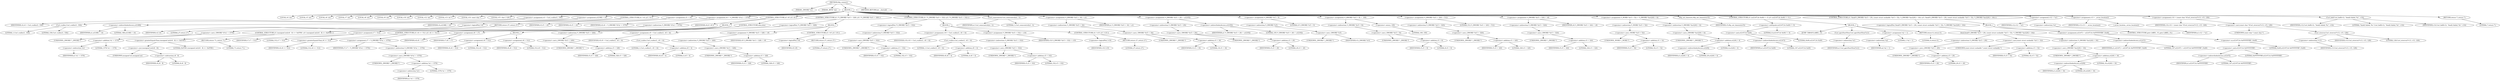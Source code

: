 digraph tftp_connect {  
"1000112" [label = "(METHOD,tftp_connect)" ]
"1000113" [label = "(PARAM,_DWORD *a1)" ]
"1000114" [label = "(PARAM,_BYTE *a2)" ]
"1000115" [label = "(BLOCK,,)" ]
"1000116" [label = "(LOCAL,v4: int)" ]
"1000117" [label = "(LOCAL,v5: int)" ]
"1000118" [label = "(LOCAL,v6: int)" ]
"1000119" [label = "(LOCAL,v7: int)" ]
"1000120" [label = "(LOCAL,v8: int)" ]
"1000121" [label = "(LOCAL,v9: int)" ]
"1000122" [label = "(LOCAL,v10: int)" ]
"1000123" [label = "(LOCAL,v12: int)" ]
"1000124" [label = "(LOCAL,v13: int *)" ]
"1000125" [label = "(LOCAL,v14: const char *)" ]
"1000126" [label = "(LOCAL,v15: char [ 128 ])" ]
"1000127" [label = "(<operator>.assignment,v4 = Curl_ccalloc(1, 336))" ]
"1000128" [label = "(IDENTIFIER,v4,v4 = Curl_ccalloc(1, 336))" ]
"1000129" [label = "(Curl_ccalloc,Curl_ccalloc(1, 336))" ]
"1000130" [label = "(LITERAL,1,Curl_ccalloc(1, 336))" ]
"1000131" [label = "(LITERAL,336,Curl_ccalloc(1, 336))" ]
"1000132" [label = "(<operator>.assignment,a1[188] = v4)" ]
"1000133" [label = "(<operator>.indirectIndexAccess,a1[188])" ]
"1000134" [label = "(IDENTIFIER,a1,a1[188] = v4)" ]
"1000135" [label = "(LITERAL,188,a1[188] = v4)" ]
"1000136" [label = "(IDENTIFIER,v4,a1[188] = v4)" ]
"1000137" [label = "(CONTROL_STRUCTURE,if ( !v4 ),if ( !v4 ))" ]
"1000138" [label = "(<operator>.logicalNot,!v4)" ]
"1000139" [label = "(IDENTIFIER,v4,!v4)" ]
"1000140" [label = "(RETURN,return 27;,return 27;)" ]
"1000141" [label = "(LITERAL,27,return 27;)" ]
"1000142" [label = "(<operator>.assignment,v5 = v4)" ]
"1000143" [label = "(IDENTIFIER,v5,v5 = v4)" ]
"1000144" [label = "(IDENTIFIER,v4,v5 = v4)" ]
"1000145" [label = "(<operator>.assignment,v6 = *(_DWORD *)(*a1 + 1576))" ]
"1000146" [label = "(IDENTIFIER,v6,v6 = *(_DWORD *)(*a1 + 1576))" ]
"1000147" [label = "(<operator>.indirection,*(_DWORD *)(*a1 + 1576))" ]
"1000148" [label = "(<operator>.cast,(_DWORD *)(*a1 + 1576))" ]
"1000149" [label = "(UNKNOWN,_DWORD *,_DWORD *)" ]
"1000150" [label = "(<operator>.addition,*a1 + 1576)" ]
"1000151" [label = "(<operator>.indirection,*a1)" ]
"1000152" [label = "(IDENTIFIER,a1,*a1 + 1576)" ]
"1000153" [label = "(LITERAL,1576,*a1 + 1576)" ]
"1000154" [label = "(CONTROL_STRUCTURE,if ( v6 ),if ( v6 ))" ]
"1000155" [label = "(IDENTIFIER,v6,if ( v6 ))" ]
"1000156" [label = "(BLOCK,,)" ]
"1000157" [label = "(CONTROL_STRUCTURE,if ( (unsigned int)(v6 - 8) >= 0xFFB1 ),if ( (unsigned int)(v6 - 8) >= 0xFFB1 ))" ]
"1000158" [label = "(<operator>.greaterEqualsThan,(unsigned int)(v6 - 8) >= 0xFFB1)" ]
"1000159" [label = "(<operator>.cast,(unsigned int)(v6 - 8))" ]
"1000160" [label = "(UNKNOWN,unsigned int,unsigned int)" ]
"1000161" [label = "(<operator>.subtraction,v6 - 8)" ]
"1000162" [label = "(IDENTIFIER,v6,v6 - 8)" ]
"1000163" [label = "(LITERAL,8,v6 - 8)" ]
"1000164" [label = "(LITERAL,0xFFB1,(unsigned int)(v6 - 8) >= 0xFFB1)" ]
"1000165" [label = "(RETURN,return 71;,return 71;)" ]
"1000166" [label = "(LITERAL,71,return 71;)" ]
"1000167" [label = "(<operator>.assignment,v7 = 512)" ]
"1000168" [label = "(IDENTIFIER,v7,v7 = 512)" ]
"1000169" [label = "(LITERAL,512,v7 = 512)" ]
"1000170" [label = "(CONTROL_STRUCTURE,if ( v6 >= 512 ),if ( v6 >= 512 ))" ]
"1000171" [label = "(<operator>.greaterEqualsThan,v6 >= 512)" ]
"1000172" [label = "(IDENTIFIER,v6,v6 >= 512)" ]
"1000173" [label = "(LITERAL,512,v6 >= 512)" ]
"1000174" [label = "(<operator>.assignment,v7 = *(_DWORD *)(*a1 + 1576))" ]
"1000175" [label = "(IDENTIFIER,v7,v7 = *(_DWORD *)(*a1 + 1576))" ]
"1000176" [label = "(<operator>.indirection,*(_DWORD *)(*a1 + 1576))" ]
"1000177" [label = "(<operator>.cast,(_DWORD *)(*a1 + 1576))" ]
"1000178" [label = "(UNKNOWN,_DWORD *,_DWORD *)" ]
"1000179" [label = "(<operator>.addition,*a1 + 1576)" ]
"1000180" [label = "(<operator>.indirection,*a1)" ]
"1000181" [label = "(IDENTIFIER,a1,*a1 + 1576)" ]
"1000182" [label = "(LITERAL,1576,*a1 + 1576)" ]
"1000183" [label = "(<operator>.assignment,v8 = v7)" ]
"1000184" [label = "(IDENTIFIER,v8,v8 = v7)" ]
"1000185" [label = "(IDENTIFIER,v7,v8 = v7)" ]
"1000186" [label = "(CONTROL_STRUCTURE,else,else)" ]
"1000187" [label = "(BLOCK,,)" ]
"1000188" [label = "(<operator>.assignment,v6 = 512)" ]
"1000189" [label = "(IDENTIFIER,v6,v6 = 512)" ]
"1000190" [label = "(LITERAL,512,v6 = 512)" ]
"1000191" [label = "(<operator>.assignment,v8 = 512)" ]
"1000192" [label = "(IDENTIFIER,v8,v8 = 512)" ]
"1000193" [label = "(LITERAL,512,v8 = 512)" ]
"1000194" [label = "(CONTROL_STRUCTURE,if ( !*(_DWORD *)(v5 + 328) ),if ( !*(_DWORD *)(v5 + 328) ))" ]
"1000195" [label = "(<operator>.logicalNot,!*(_DWORD *)(v5 + 328))" ]
"1000196" [label = "(<operator>.indirection,*(_DWORD *)(v5 + 328))" ]
"1000197" [label = "(<operator>.cast,(_DWORD *)(v5 + 328))" ]
"1000198" [label = "(UNKNOWN,_DWORD *,_DWORD *)" ]
"1000199" [label = "(<operator>.addition,v5 + 328)" ]
"1000200" [label = "(IDENTIFIER,v5,v5 + 328)" ]
"1000201" [label = "(LITERAL,328,v5 + 328)" ]
"1000202" [label = "(BLOCK,,)" ]
"1000203" [label = "(<operator>.assignment,v9 = Curl_ccalloc(1, v8 + 4))" ]
"1000204" [label = "(IDENTIFIER,v9,v9 = Curl_ccalloc(1, v8 + 4))" ]
"1000205" [label = "(Curl_ccalloc,Curl_ccalloc(1, v8 + 4))" ]
"1000206" [label = "(LITERAL,1,Curl_ccalloc(1, v8 + 4))" ]
"1000207" [label = "(<operator>.addition,v8 + 4)" ]
"1000208" [label = "(IDENTIFIER,v8,v8 + 4)" ]
"1000209" [label = "(LITERAL,4,v8 + 4)" ]
"1000210" [label = "(<operator>.assignment,*(_DWORD *)(v5 + 328) = v9)" ]
"1000211" [label = "(<operator>.indirection,*(_DWORD *)(v5 + 328))" ]
"1000212" [label = "(<operator>.cast,(_DWORD *)(v5 + 328))" ]
"1000213" [label = "(UNKNOWN,_DWORD *,_DWORD *)" ]
"1000214" [label = "(<operator>.addition,v5 + 328)" ]
"1000215" [label = "(IDENTIFIER,v5,v5 + 328)" ]
"1000216" [label = "(LITERAL,328,v5 + 328)" ]
"1000217" [label = "(IDENTIFIER,v9,*(_DWORD *)(v5 + 328) = v9)" ]
"1000218" [label = "(CONTROL_STRUCTURE,if ( !v9 ),if ( !v9 ))" ]
"1000219" [label = "(<operator>.logicalNot,!v9)" ]
"1000220" [label = "(IDENTIFIER,v9,!v9)" ]
"1000221" [label = "(RETURN,return 27;,return 27;)" ]
"1000222" [label = "(LITERAL,27,return 27;)" ]
"1000223" [label = "(CONTROL_STRUCTURE,if ( !*(_DWORD *)(v5 + 332) ),if ( !*(_DWORD *)(v5 + 332) ))" ]
"1000224" [label = "(<operator>.logicalNot,!*(_DWORD *)(v5 + 332))" ]
"1000225" [label = "(<operator>.indirection,*(_DWORD *)(v5 + 332))" ]
"1000226" [label = "(<operator>.cast,(_DWORD *)(v5 + 332))" ]
"1000227" [label = "(UNKNOWN,_DWORD *,_DWORD *)" ]
"1000228" [label = "(<operator>.addition,v5 + 332)" ]
"1000229" [label = "(IDENTIFIER,v5,v5 + 332)" ]
"1000230" [label = "(LITERAL,332,v5 + 332)" ]
"1000231" [label = "(BLOCK,,)" ]
"1000232" [label = "(<operator>.assignment,v10 = Curl_ccalloc(1, v8 + 4))" ]
"1000233" [label = "(IDENTIFIER,v10,v10 = Curl_ccalloc(1, v8 + 4))" ]
"1000234" [label = "(Curl_ccalloc,Curl_ccalloc(1, v8 + 4))" ]
"1000235" [label = "(LITERAL,1,Curl_ccalloc(1, v8 + 4))" ]
"1000236" [label = "(<operator>.addition,v8 + 4)" ]
"1000237" [label = "(IDENTIFIER,v8,v8 + 4)" ]
"1000238" [label = "(LITERAL,4,v8 + 4)" ]
"1000239" [label = "(<operator>.assignment,*(_DWORD *)(v5 + 332) = v10)" ]
"1000240" [label = "(<operator>.indirection,*(_DWORD *)(v5 + 332))" ]
"1000241" [label = "(<operator>.cast,(_DWORD *)(v5 + 332))" ]
"1000242" [label = "(UNKNOWN,_DWORD *,_DWORD *)" ]
"1000243" [label = "(<operator>.addition,v5 + 332)" ]
"1000244" [label = "(IDENTIFIER,v5,v5 + 332)" ]
"1000245" [label = "(LITERAL,332,v5 + 332)" ]
"1000246" [label = "(IDENTIFIER,v10,*(_DWORD *)(v5 + 332) = v10)" ]
"1000247" [label = "(CONTROL_STRUCTURE,if ( !v10 ),if ( !v10 ))" ]
"1000248" [label = "(<operator>.logicalNot,!v10)" ]
"1000249" [label = "(IDENTIFIER,v10,!v10)" ]
"1000250" [label = "(RETURN,return 27;,return 27;)" ]
"1000251" [label = "(LITERAL,27,return 27;)" ]
"1000252" [label = "(Curl_conncontrol,Curl_conncontrol(a1, 1))" ]
"1000253" [label = "(IDENTIFIER,a1,Curl_conncontrol(a1, 1))" ]
"1000254" [label = "(LITERAL,1,Curl_conncontrol(a1, 1))" ]
"1000255" [label = "(<operator>.assignment,*(_DWORD *)(v5 + 16) = a1)" ]
"1000256" [label = "(<operator>.indirection,*(_DWORD *)(v5 + 16))" ]
"1000257" [label = "(<operator>.cast,(_DWORD *)(v5 + 16))" ]
"1000258" [label = "(UNKNOWN,_DWORD *,_DWORD *)" ]
"1000259" [label = "(<operator>.addition,v5 + 16)" ]
"1000260" [label = "(IDENTIFIER,v5,v5 + 16)" ]
"1000261" [label = "(LITERAL,16,v5 + 16)" ]
"1000262" [label = "(IDENTIFIER,a1,*(_DWORD *)(v5 + 16) = a1)" ]
"1000263" [label = "(<operator>.assignment,*(_DWORD *)(v5 + 20) = a1[105])" ]
"1000264" [label = "(<operator>.indirection,*(_DWORD *)(v5 + 20))" ]
"1000265" [label = "(<operator>.cast,(_DWORD *)(v5 + 20))" ]
"1000266" [label = "(UNKNOWN,_DWORD *,_DWORD *)" ]
"1000267" [label = "(<operator>.addition,v5 + 20)" ]
"1000268" [label = "(IDENTIFIER,v5,v5 + 20)" ]
"1000269" [label = "(LITERAL,20,v5 + 20)" ]
"1000270" [label = "(<operator>.indirectIndexAccess,a1[105])" ]
"1000271" [label = "(IDENTIFIER,a1,*(_DWORD *)(v5 + 20) = a1[105])" ]
"1000272" [label = "(LITERAL,105,*(_DWORD *)(v5 + 20) = a1[105])" ]
"1000273" [label = "(<operator>.assignment,*(_DWORD *)v5 = 0)" ]
"1000274" [label = "(<operator>.indirection,*(_DWORD *)v5)" ]
"1000275" [label = "(<operator>.cast,(_DWORD *)v5)" ]
"1000276" [label = "(UNKNOWN,_DWORD *,_DWORD *)" ]
"1000277" [label = "(IDENTIFIER,v5,(_DWORD *)v5)" ]
"1000278" [label = "(LITERAL,0,*(_DWORD *)v5 = 0)" ]
"1000279" [label = "(<operator>.assignment,*(_DWORD *)(v5 + 8) = -100)" ]
"1000280" [label = "(<operator>.indirection,*(_DWORD *)(v5 + 8))" ]
"1000281" [label = "(<operator>.cast,(_DWORD *)(v5 + 8))" ]
"1000282" [label = "(UNKNOWN,_DWORD *,_DWORD *)" ]
"1000283" [label = "(<operator>.addition,v5 + 8)" ]
"1000284" [label = "(IDENTIFIER,v5,v5 + 8)" ]
"1000285" [label = "(LITERAL,8,v5 + 8)" ]
"1000286" [label = "(<operator>.minus,-100)" ]
"1000287" [label = "(LITERAL,100,-100)" ]
"1000288" [label = "(<operator>.assignment,*(_DWORD *)(v5 + 320) = 512)" ]
"1000289" [label = "(<operator>.indirection,*(_DWORD *)(v5 + 320))" ]
"1000290" [label = "(<operator>.cast,(_DWORD *)(v5 + 320))" ]
"1000291" [label = "(UNKNOWN,_DWORD *,_DWORD *)" ]
"1000292" [label = "(<operator>.addition,v5 + 320)" ]
"1000293" [label = "(IDENTIFIER,v5,v5 + 320)" ]
"1000294" [label = "(LITERAL,320,v5 + 320)" ]
"1000295" [label = "(LITERAL,512,*(_DWORD *)(v5 + 320) = 512)" ]
"1000296" [label = "(<operator>.assignment,*(_DWORD *)(v5 + 324) = v6)" ]
"1000297" [label = "(<operator>.indirection,*(_DWORD *)(v5 + 324))" ]
"1000298" [label = "(<operator>.cast,(_DWORD *)(v5 + 324))" ]
"1000299" [label = "(UNKNOWN,_DWORD *,_DWORD *)" ]
"1000300" [label = "(<operator>.addition,v5 + 324)" ]
"1000301" [label = "(IDENTIFIER,v5,v5 + 324)" ]
"1000302" [label = "(LITERAL,324,v5 + 324)" ]
"1000303" [label = "(IDENTIFIER,v6,*(_DWORD *)(v5 + 324) = v6)" ]
"1000304" [label = "(<operator>.assignment,*(_WORD *)(v5 + 52) = *(_DWORD *)(a1[20] + 4))" ]
"1000305" [label = "(<operator>.indirection,*(_WORD *)(v5 + 52))" ]
"1000306" [label = "(<operator>.cast,(_WORD *)(v5 + 52))" ]
"1000307" [label = "(UNKNOWN,_WORD *,_WORD *)" ]
"1000308" [label = "(<operator>.addition,v5 + 52)" ]
"1000309" [label = "(IDENTIFIER,v5,v5 + 52)" ]
"1000310" [label = "(LITERAL,52,v5 + 52)" ]
"1000311" [label = "(<operator>.indirection,*(_DWORD *)(a1[20] + 4))" ]
"1000312" [label = "(<operator>.cast,(_DWORD *)(a1[20] + 4))" ]
"1000313" [label = "(UNKNOWN,_DWORD *,_DWORD *)" ]
"1000314" [label = "(<operator>.addition,a1[20] + 4)" ]
"1000315" [label = "(<operator>.indirectIndexAccess,a1[20])" ]
"1000316" [label = "(IDENTIFIER,a1,a1[20] + 4)" ]
"1000317" [label = "(LITERAL,20,a1[20] + 4)" ]
"1000318" [label = "(LITERAL,4,a1[20] + 4)" ]
"1000319" [label = "(tftp_set_timeouts,tftp_set_timeouts(v5))" ]
"1000320" [label = "(IDENTIFIER,v5,tftp_set_timeouts(v5))" ]
"1000321" [label = "(CONTROL_STRUCTURE,if ( (a1[147] & 0x40) != 0 ),if ( (a1[147] & 0x40) != 0 ))" ]
"1000322" [label = "(<operator>.notEquals,(a1[147] & 0x40) != 0)" ]
"1000323" [label = "(<operator>.and,a1[147] & 0x40)" ]
"1000324" [label = "(<operator>.indirectIndexAccess,a1[147])" ]
"1000325" [label = "(IDENTIFIER,a1,a1[147] & 0x40)" ]
"1000326" [label = "(LITERAL,147,a1[147] & 0x40)" ]
"1000327" [label = "(LITERAL,0x40,a1[147] & 0x40)" ]
"1000328" [label = "(LITERAL,0,(a1[147] & 0x40) != 0)" ]
"1000329" [label = "(BLOCK,,)" ]
"1000330" [label = "(JUMP_TARGET,LABEL_15)" ]
"1000331" [label = "(Curl_pgrsStartNow,Curl_pgrsStartNow(*a1))" ]
"1000332" [label = "(<operator>.indirection,*a1)" ]
"1000333" [label = "(IDENTIFIER,a1,Curl_pgrsStartNow(*a1))" ]
"1000334" [label = "(<operator>.assignment,*a2 = 1)" ]
"1000335" [label = "(<operator>.indirection,*a2)" ]
"1000336" [label = "(IDENTIFIER,a2,*a2 = 1)" ]
"1000337" [label = "(LITERAL,1,*a2 = 1)" ]
"1000338" [label = "(RETURN,return 0;,return 0;)" ]
"1000339" [label = "(LITERAL,0,return 0;)" ]
"1000340" [label = "(CONTROL_STRUCTURE,if ( !bind(*(_DWORD *)(v5 + 20), (const struct sockaddr *)(v5 + 52), *(_DWORD *)(a1[20] + 16)) ),if ( !bind(*(_DWORD *)(v5 + 20), (const struct sockaddr *)(v5 + 52), *(_DWORD *)(a1[20] + 16)) ))" ]
"1000341" [label = "(<operator>.logicalNot,!bind(*(_DWORD *)(v5 + 20), (const struct sockaddr *)(v5 + 52), *(_DWORD *)(a1[20] + 16)))" ]
"1000342" [label = "(bind,bind(*(_DWORD *)(v5 + 20), (const struct sockaddr *)(v5 + 52), *(_DWORD *)(a1[20] + 16)))" ]
"1000343" [label = "(<operator>.indirection,*(_DWORD *)(v5 + 20))" ]
"1000344" [label = "(<operator>.cast,(_DWORD *)(v5 + 20))" ]
"1000345" [label = "(UNKNOWN,_DWORD *,_DWORD *)" ]
"1000346" [label = "(<operator>.addition,v5 + 20)" ]
"1000347" [label = "(IDENTIFIER,v5,v5 + 20)" ]
"1000348" [label = "(LITERAL,20,v5 + 20)" ]
"1000349" [label = "(<operator>.cast,(const struct sockaddr *)(v5 + 52))" ]
"1000350" [label = "(UNKNOWN,const struct sockaddr *,const struct sockaddr *)" ]
"1000351" [label = "(<operator>.addition,v5 + 52)" ]
"1000352" [label = "(IDENTIFIER,v5,v5 + 52)" ]
"1000353" [label = "(LITERAL,52,v5 + 52)" ]
"1000354" [label = "(<operator>.indirection,*(_DWORD *)(a1[20] + 16))" ]
"1000355" [label = "(<operator>.cast,(_DWORD *)(a1[20] + 16))" ]
"1000356" [label = "(UNKNOWN,_DWORD *,_DWORD *)" ]
"1000357" [label = "(<operator>.addition,a1[20] + 16)" ]
"1000358" [label = "(<operator>.indirectIndexAccess,a1[20])" ]
"1000359" [label = "(IDENTIFIER,a1,a1[20] + 16)" ]
"1000360" [label = "(LITERAL,20,a1[20] + 16)" ]
"1000361" [label = "(LITERAL,16,a1[20] + 16)" ]
"1000362" [label = "(BLOCK,,)" ]
"1000363" [label = "(<operator>.assignment,a1[147] = a1[147] & 0xFFFFFFBF | 0x40)" ]
"1000364" [label = "(<operator>.indirectIndexAccess,a1[147])" ]
"1000365" [label = "(IDENTIFIER,a1,a1[147] = a1[147] & 0xFFFFFFBF | 0x40)" ]
"1000366" [label = "(LITERAL,147,a1[147] = a1[147] & 0xFFFFFFBF | 0x40)" ]
"1000367" [label = "(<operator>.or,a1[147] & 0xFFFFFFBF | 0x40)" ]
"1000368" [label = "(<operator>.and,a1[147] & 0xFFFFFFBF)" ]
"1000369" [label = "(<operator>.indirectIndexAccess,a1[147])" ]
"1000370" [label = "(IDENTIFIER,a1,a1[147] & 0xFFFFFFBF)" ]
"1000371" [label = "(LITERAL,147,a1[147] & 0xFFFFFFBF)" ]
"1000372" [label = "(LITERAL,0xFFFFFFBF,a1[147] & 0xFFFFFFBF)" ]
"1000373" [label = "(LITERAL,0x40,a1[147] & 0xFFFFFFBF | 0x40)" ]
"1000374" [label = "(CONTROL_STRUCTURE,goto LABEL_15;,goto LABEL_15;)" ]
"1000375" [label = "(<operator>.assignment,v12 = *a1)" ]
"1000376" [label = "(IDENTIFIER,v12,v12 = *a1)" ]
"1000377" [label = "(<operator>.indirection,*a1)" ]
"1000378" [label = "(IDENTIFIER,a1,v12 = *a1)" ]
"1000379" [label = "(<operator>.assignment,v13 = _errno_location())" ]
"1000380" [label = "(IDENTIFIER,v13,v13 = _errno_location())" ]
"1000381" [label = "(_errno_location,_errno_location())" ]
"1000382" [label = "(<operator>.assignment,v14 = (const char *)Curl_strerror(*v13, v15, 128))" ]
"1000383" [label = "(IDENTIFIER,v14,v14 = (const char *)Curl_strerror(*v13, v15, 128))" ]
"1000384" [label = "(<operator>.cast,(const char *)Curl_strerror(*v13, v15, 128))" ]
"1000385" [label = "(UNKNOWN,const char *,const char *)" ]
"1000386" [label = "(Curl_strerror,Curl_strerror(*v13, v15, 128))" ]
"1000387" [label = "(<operator>.indirection,*v13)" ]
"1000388" [label = "(IDENTIFIER,v13,Curl_strerror(*v13, v15, 128))" ]
"1000389" [label = "(IDENTIFIER,v15,Curl_strerror(*v13, v15, 128))" ]
"1000390" [label = "(LITERAL,128,Curl_strerror(*v13, v15, 128))" ]
"1000391" [label = "(Curl_failf,Curl_failf(v12, \"bind() failed; %s\", v14))" ]
"1000392" [label = "(IDENTIFIER,v12,Curl_failf(v12, \"bind() failed; %s\", v14))" ]
"1000393" [label = "(LITERAL,\"bind() failed; %s\",Curl_failf(v12, \"bind() failed; %s\", v14))" ]
"1000394" [label = "(IDENTIFIER,v14,Curl_failf(v12, \"bind() failed; %s\", v14))" ]
"1000395" [label = "(RETURN,return 7;,return 7;)" ]
"1000396" [label = "(LITERAL,7,return 7;)" ]
"1000397" [label = "(METHOD_RETURN,int __fastcall)" ]
  "1000112" -> "1000113" 
  "1000112" -> "1000114" 
  "1000112" -> "1000115" 
  "1000112" -> "1000397" 
  "1000115" -> "1000116" 
  "1000115" -> "1000117" 
  "1000115" -> "1000118" 
  "1000115" -> "1000119" 
  "1000115" -> "1000120" 
  "1000115" -> "1000121" 
  "1000115" -> "1000122" 
  "1000115" -> "1000123" 
  "1000115" -> "1000124" 
  "1000115" -> "1000125" 
  "1000115" -> "1000126" 
  "1000115" -> "1000127" 
  "1000115" -> "1000132" 
  "1000115" -> "1000137" 
  "1000115" -> "1000142" 
  "1000115" -> "1000145" 
  "1000115" -> "1000154" 
  "1000115" -> "1000194" 
  "1000115" -> "1000223" 
  "1000115" -> "1000252" 
  "1000115" -> "1000255" 
  "1000115" -> "1000263" 
  "1000115" -> "1000273" 
  "1000115" -> "1000279" 
  "1000115" -> "1000288" 
  "1000115" -> "1000296" 
  "1000115" -> "1000304" 
  "1000115" -> "1000319" 
  "1000115" -> "1000321" 
  "1000115" -> "1000340" 
  "1000115" -> "1000375" 
  "1000115" -> "1000379" 
  "1000115" -> "1000382" 
  "1000115" -> "1000391" 
  "1000115" -> "1000395" 
  "1000127" -> "1000128" 
  "1000127" -> "1000129" 
  "1000129" -> "1000130" 
  "1000129" -> "1000131" 
  "1000132" -> "1000133" 
  "1000132" -> "1000136" 
  "1000133" -> "1000134" 
  "1000133" -> "1000135" 
  "1000137" -> "1000138" 
  "1000137" -> "1000140" 
  "1000138" -> "1000139" 
  "1000140" -> "1000141" 
  "1000142" -> "1000143" 
  "1000142" -> "1000144" 
  "1000145" -> "1000146" 
  "1000145" -> "1000147" 
  "1000147" -> "1000148" 
  "1000148" -> "1000149" 
  "1000148" -> "1000150" 
  "1000150" -> "1000151" 
  "1000150" -> "1000153" 
  "1000151" -> "1000152" 
  "1000154" -> "1000155" 
  "1000154" -> "1000156" 
  "1000154" -> "1000186" 
  "1000156" -> "1000157" 
  "1000156" -> "1000167" 
  "1000156" -> "1000170" 
  "1000156" -> "1000183" 
  "1000157" -> "1000158" 
  "1000157" -> "1000165" 
  "1000158" -> "1000159" 
  "1000158" -> "1000164" 
  "1000159" -> "1000160" 
  "1000159" -> "1000161" 
  "1000161" -> "1000162" 
  "1000161" -> "1000163" 
  "1000165" -> "1000166" 
  "1000167" -> "1000168" 
  "1000167" -> "1000169" 
  "1000170" -> "1000171" 
  "1000170" -> "1000174" 
  "1000171" -> "1000172" 
  "1000171" -> "1000173" 
  "1000174" -> "1000175" 
  "1000174" -> "1000176" 
  "1000176" -> "1000177" 
  "1000177" -> "1000178" 
  "1000177" -> "1000179" 
  "1000179" -> "1000180" 
  "1000179" -> "1000182" 
  "1000180" -> "1000181" 
  "1000183" -> "1000184" 
  "1000183" -> "1000185" 
  "1000186" -> "1000187" 
  "1000187" -> "1000188" 
  "1000187" -> "1000191" 
  "1000188" -> "1000189" 
  "1000188" -> "1000190" 
  "1000191" -> "1000192" 
  "1000191" -> "1000193" 
  "1000194" -> "1000195" 
  "1000194" -> "1000202" 
  "1000195" -> "1000196" 
  "1000196" -> "1000197" 
  "1000197" -> "1000198" 
  "1000197" -> "1000199" 
  "1000199" -> "1000200" 
  "1000199" -> "1000201" 
  "1000202" -> "1000203" 
  "1000202" -> "1000210" 
  "1000202" -> "1000218" 
  "1000203" -> "1000204" 
  "1000203" -> "1000205" 
  "1000205" -> "1000206" 
  "1000205" -> "1000207" 
  "1000207" -> "1000208" 
  "1000207" -> "1000209" 
  "1000210" -> "1000211" 
  "1000210" -> "1000217" 
  "1000211" -> "1000212" 
  "1000212" -> "1000213" 
  "1000212" -> "1000214" 
  "1000214" -> "1000215" 
  "1000214" -> "1000216" 
  "1000218" -> "1000219" 
  "1000218" -> "1000221" 
  "1000219" -> "1000220" 
  "1000221" -> "1000222" 
  "1000223" -> "1000224" 
  "1000223" -> "1000231" 
  "1000224" -> "1000225" 
  "1000225" -> "1000226" 
  "1000226" -> "1000227" 
  "1000226" -> "1000228" 
  "1000228" -> "1000229" 
  "1000228" -> "1000230" 
  "1000231" -> "1000232" 
  "1000231" -> "1000239" 
  "1000231" -> "1000247" 
  "1000232" -> "1000233" 
  "1000232" -> "1000234" 
  "1000234" -> "1000235" 
  "1000234" -> "1000236" 
  "1000236" -> "1000237" 
  "1000236" -> "1000238" 
  "1000239" -> "1000240" 
  "1000239" -> "1000246" 
  "1000240" -> "1000241" 
  "1000241" -> "1000242" 
  "1000241" -> "1000243" 
  "1000243" -> "1000244" 
  "1000243" -> "1000245" 
  "1000247" -> "1000248" 
  "1000247" -> "1000250" 
  "1000248" -> "1000249" 
  "1000250" -> "1000251" 
  "1000252" -> "1000253" 
  "1000252" -> "1000254" 
  "1000255" -> "1000256" 
  "1000255" -> "1000262" 
  "1000256" -> "1000257" 
  "1000257" -> "1000258" 
  "1000257" -> "1000259" 
  "1000259" -> "1000260" 
  "1000259" -> "1000261" 
  "1000263" -> "1000264" 
  "1000263" -> "1000270" 
  "1000264" -> "1000265" 
  "1000265" -> "1000266" 
  "1000265" -> "1000267" 
  "1000267" -> "1000268" 
  "1000267" -> "1000269" 
  "1000270" -> "1000271" 
  "1000270" -> "1000272" 
  "1000273" -> "1000274" 
  "1000273" -> "1000278" 
  "1000274" -> "1000275" 
  "1000275" -> "1000276" 
  "1000275" -> "1000277" 
  "1000279" -> "1000280" 
  "1000279" -> "1000286" 
  "1000280" -> "1000281" 
  "1000281" -> "1000282" 
  "1000281" -> "1000283" 
  "1000283" -> "1000284" 
  "1000283" -> "1000285" 
  "1000286" -> "1000287" 
  "1000288" -> "1000289" 
  "1000288" -> "1000295" 
  "1000289" -> "1000290" 
  "1000290" -> "1000291" 
  "1000290" -> "1000292" 
  "1000292" -> "1000293" 
  "1000292" -> "1000294" 
  "1000296" -> "1000297" 
  "1000296" -> "1000303" 
  "1000297" -> "1000298" 
  "1000298" -> "1000299" 
  "1000298" -> "1000300" 
  "1000300" -> "1000301" 
  "1000300" -> "1000302" 
  "1000304" -> "1000305" 
  "1000304" -> "1000311" 
  "1000305" -> "1000306" 
  "1000306" -> "1000307" 
  "1000306" -> "1000308" 
  "1000308" -> "1000309" 
  "1000308" -> "1000310" 
  "1000311" -> "1000312" 
  "1000312" -> "1000313" 
  "1000312" -> "1000314" 
  "1000314" -> "1000315" 
  "1000314" -> "1000318" 
  "1000315" -> "1000316" 
  "1000315" -> "1000317" 
  "1000319" -> "1000320" 
  "1000321" -> "1000322" 
  "1000321" -> "1000329" 
  "1000322" -> "1000323" 
  "1000322" -> "1000328" 
  "1000323" -> "1000324" 
  "1000323" -> "1000327" 
  "1000324" -> "1000325" 
  "1000324" -> "1000326" 
  "1000329" -> "1000330" 
  "1000329" -> "1000331" 
  "1000329" -> "1000334" 
  "1000329" -> "1000338" 
  "1000331" -> "1000332" 
  "1000332" -> "1000333" 
  "1000334" -> "1000335" 
  "1000334" -> "1000337" 
  "1000335" -> "1000336" 
  "1000338" -> "1000339" 
  "1000340" -> "1000341" 
  "1000340" -> "1000362" 
  "1000341" -> "1000342" 
  "1000342" -> "1000343" 
  "1000342" -> "1000349" 
  "1000342" -> "1000354" 
  "1000343" -> "1000344" 
  "1000344" -> "1000345" 
  "1000344" -> "1000346" 
  "1000346" -> "1000347" 
  "1000346" -> "1000348" 
  "1000349" -> "1000350" 
  "1000349" -> "1000351" 
  "1000351" -> "1000352" 
  "1000351" -> "1000353" 
  "1000354" -> "1000355" 
  "1000355" -> "1000356" 
  "1000355" -> "1000357" 
  "1000357" -> "1000358" 
  "1000357" -> "1000361" 
  "1000358" -> "1000359" 
  "1000358" -> "1000360" 
  "1000362" -> "1000363" 
  "1000362" -> "1000374" 
  "1000363" -> "1000364" 
  "1000363" -> "1000367" 
  "1000364" -> "1000365" 
  "1000364" -> "1000366" 
  "1000367" -> "1000368" 
  "1000367" -> "1000373" 
  "1000368" -> "1000369" 
  "1000368" -> "1000372" 
  "1000369" -> "1000370" 
  "1000369" -> "1000371" 
  "1000375" -> "1000376" 
  "1000375" -> "1000377" 
  "1000377" -> "1000378" 
  "1000379" -> "1000380" 
  "1000379" -> "1000381" 
  "1000382" -> "1000383" 
  "1000382" -> "1000384" 
  "1000384" -> "1000385" 
  "1000384" -> "1000386" 
  "1000386" -> "1000387" 
  "1000386" -> "1000389" 
  "1000386" -> "1000390" 
  "1000387" -> "1000388" 
  "1000391" -> "1000392" 
  "1000391" -> "1000393" 
  "1000391" -> "1000394" 
  "1000395" -> "1000396" 
}
